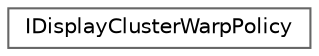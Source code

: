 digraph "Graphical Class Hierarchy"
{
 // INTERACTIVE_SVG=YES
 // LATEX_PDF_SIZE
  bgcolor="transparent";
  edge [fontname=Helvetica,fontsize=10,labelfontname=Helvetica,labelfontsize=10];
  node [fontname=Helvetica,fontsize=10,shape=box,height=0.2,width=0.4];
  rankdir="LR";
  Node0 [id="Node000000",label="IDisplayClusterWarpPolicy",height=0.2,width=0.4,color="grey40", fillcolor="white", style="filled",URL="$d8/d0a/classIDisplayClusterWarpPolicy.html",tooltip="Warp policy interface Customize warp math for projection policies."];
}
